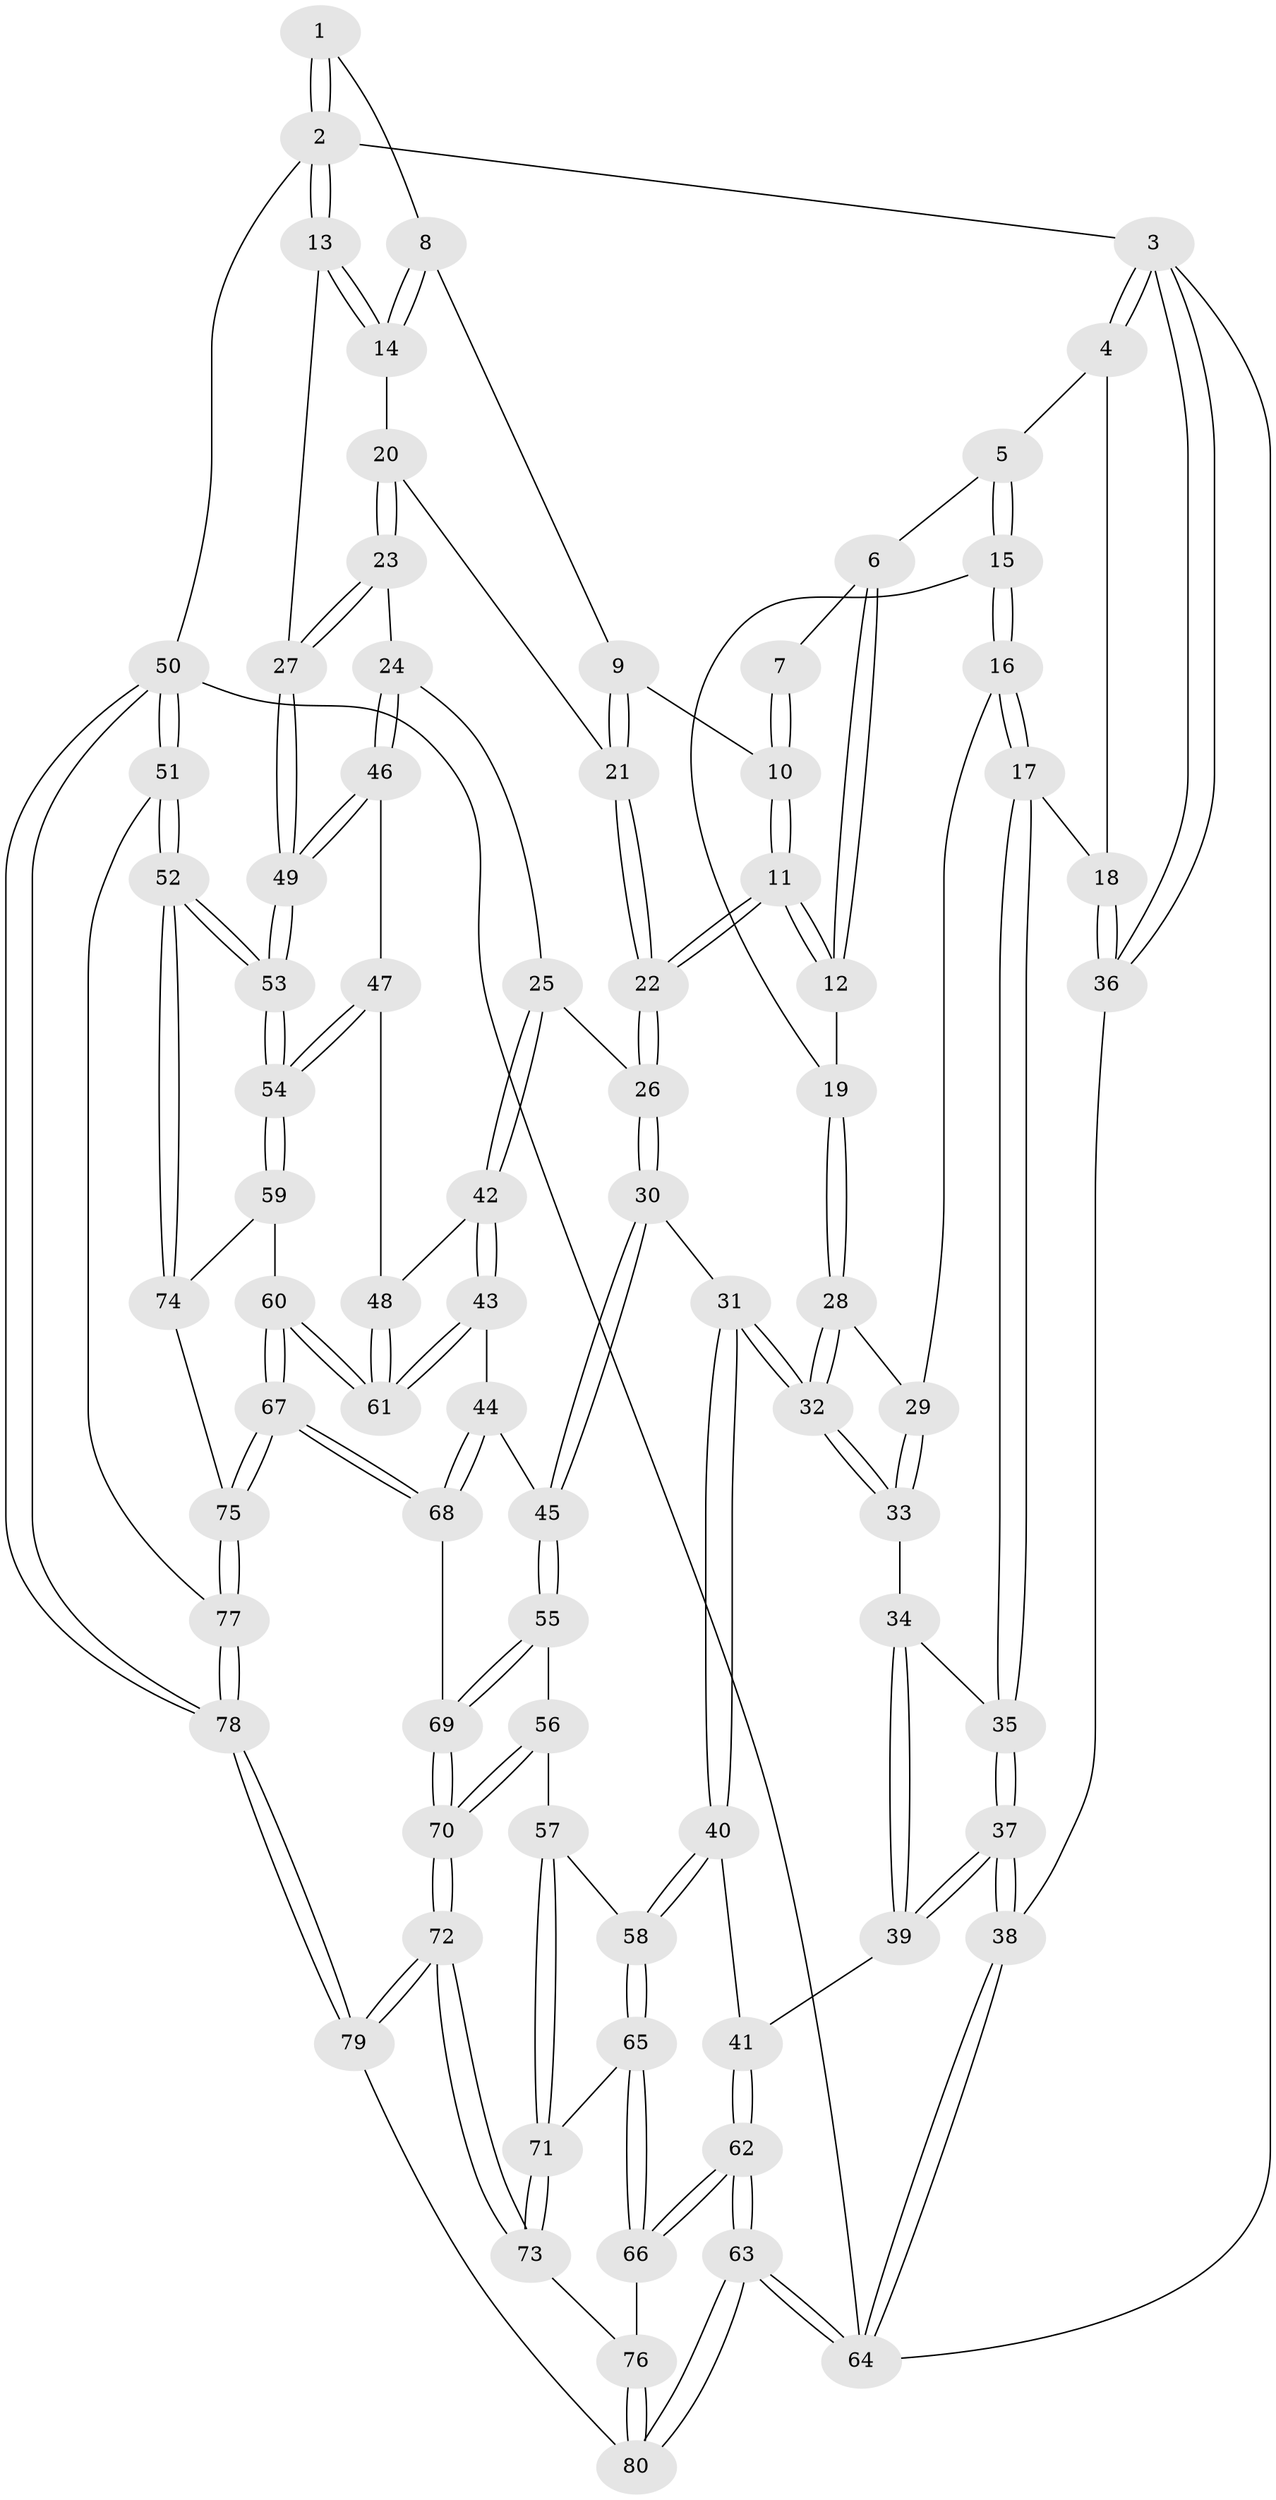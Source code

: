 // coarse degree distribution, {4: 0.3508771929824561, 3: 0.631578947368421, 2: 0.017543859649122806}
// Generated by graph-tools (version 1.1) at 2025/38/03/04/25 23:38:23]
// undirected, 80 vertices, 197 edges
graph export_dot {
  node [color=gray90,style=filled];
  1 [pos="+0.9376487375836541+0"];
  2 [pos="+1+0"];
  3 [pos="+0+0"];
  4 [pos="+0.1844765191378247+0"];
  5 [pos="+0.3103702127402928+0"];
  6 [pos="+0.43024571592585814+0"];
  7 [pos="+0.4933357101140816+0"];
  8 [pos="+0.8883422113842935+0"];
  9 [pos="+0.6666628978543263+0.07501683312619335"];
  10 [pos="+0.6252631623361432+0.06779540821183484"];
  11 [pos="+0.5505407573057355+0.20451575954105639"];
  12 [pos="+0.4814104511391051+0.16143393027719702"];
  13 [pos="+1+0.0457485659837867"];
  14 [pos="+0.8389712735688012+0.12675577974755703"];
  15 [pos="+0.2992786492544317+0.06967858739288284"];
  16 [pos="+0.21167235532340886+0.1878399676119946"];
  17 [pos="+0.1239901649854626+0.19496795240198084"];
  18 [pos="+0.12169524685901065+0.19347162534807727"];
  19 [pos="+0.38832633284421375+0.18258196466875834"];
  20 [pos="+0.8378000779601606+0.1306582195163927"];
  21 [pos="+0.7471625286082262+0.1416889413069614"];
  22 [pos="+0.6010471545711373+0.3145126348808529"];
  23 [pos="+0.880693249854519+0.21553721567587208"];
  24 [pos="+0.7527375239121478+0.3888869299047977"];
  25 [pos="+0.6322737007302078+0.3626028493673234"];
  26 [pos="+0.6032660906015671+0.3486142617196203"];
  27 [pos="+1+0.3085439424476995"];
  28 [pos="+0.37948305445202857+0.19825245391573385"];
  29 [pos="+0.22025752926985503+0.19563212169817634"];
  30 [pos="+0.434190153552045+0.44620946065108624"];
  31 [pos="+0.4096331981553364+0.44532153378648665"];
  32 [pos="+0.3437526077158772+0.3409919508698575"];
  33 [pos="+0.308166590299471+0.32310023862552156"];
  34 [pos="+0.184645804386155+0.3376036809334885"];
  35 [pos="+0.13519425411119337+0.2941735526065973"];
  36 [pos="+0+0.16688901035420137"];
  37 [pos="+0+0.5205662528131483"];
  38 [pos="+0+0.5218315529375126"];
  39 [pos="+0.1523682482926928+0.5291247344496436"];
  40 [pos="+0.2746324129004744+0.549694871626501"];
  41 [pos="+0.18333544185856335+0.539323605919585"];
  42 [pos="+0.6548040773196317+0.6265367127604945"];
  43 [pos="+0.6497796869224866+0.6345732248081872"];
  44 [pos="+0.6079278692409302+0.6620956421352926"];
  45 [pos="+0.5574656327110493+0.6752998218708255"];
  46 [pos="+0.8188433575178546+0.4604445697340206"];
  47 [pos="+0.8203245451633906+0.5049629222362354"];
  48 [pos="+0.8089432791812495+0.5304102335949002"];
  49 [pos="+1+0.3646584322170743"];
  50 [pos="+1+1"];
  51 [pos="+1+0.957519415933016"];
  52 [pos="+1+0.9154960882150398"];
  53 [pos="+1+0.7220718899718809"];
  54 [pos="+1+0.7059947436770547"];
  55 [pos="+0.5533886140469346+0.6832323806015596"];
  56 [pos="+0.5504301148846938+0.6886466255327681"];
  57 [pos="+0.5405392548288859+0.6969155208092995"];
  58 [pos="+0.29735055617334777+0.6442944043725333"];
  59 [pos="+0.9193513100750095+0.729367465804913"];
  60 [pos="+0.8300058339916903+0.7246831194036881"];
  61 [pos="+0.8253328905010757+0.7158031830809076"];
  62 [pos="+0.09066689411172169+1"];
  63 [pos="+0+1"];
  64 [pos="+0+1"];
  65 [pos="+0.2981008204582533+0.7480693183465249"];
  66 [pos="+0.24234844830707875+0.849076626591848"];
  67 [pos="+0.7742520723826564+0.7980788948415283"];
  68 [pos="+0.7534496641473807+0.799675944618275"];
  69 [pos="+0.7204978923120938+0.8170275802150605"];
  70 [pos="+0.6516266377527831+0.8574639358106123"];
  71 [pos="+0.48864776055672665+0.7639260466886564"];
  72 [pos="+0.6027679727759472+0.9693483385789031"];
  73 [pos="+0.4868758253057297+0.8054393753257468"];
  74 [pos="+0.8814283133669285+0.8811301121554544"];
  75 [pos="+0.8188608256861234+0.9030111898613247"];
  76 [pos="+0.4439483626041229+0.8483271446746699"];
  77 [pos="+0.8147936425860728+0.924820515066246"];
  78 [pos="+0.750815815302924+1"];
  79 [pos="+0.6031242081193285+1"];
  80 [pos="+0.39027124501644916+1"];
  1 -- 2;
  1 -- 2;
  1 -- 8;
  2 -- 3;
  2 -- 13;
  2 -- 13;
  2 -- 50;
  3 -- 4;
  3 -- 4;
  3 -- 36;
  3 -- 36;
  3 -- 64;
  4 -- 5;
  4 -- 18;
  5 -- 6;
  5 -- 15;
  5 -- 15;
  6 -- 7;
  6 -- 12;
  6 -- 12;
  7 -- 10;
  7 -- 10;
  8 -- 9;
  8 -- 14;
  8 -- 14;
  9 -- 10;
  9 -- 21;
  9 -- 21;
  10 -- 11;
  10 -- 11;
  11 -- 12;
  11 -- 12;
  11 -- 22;
  11 -- 22;
  12 -- 19;
  13 -- 14;
  13 -- 14;
  13 -- 27;
  14 -- 20;
  15 -- 16;
  15 -- 16;
  15 -- 19;
  16 -- 17;
  16 -- 17;
  16 -- 29;
  17 -- 18;
  17 -- 35;
  17 -- 35;
  18 -- 36;
  18 -- 36;
  19 -- 28;
  19 -- 28;
  20 -- 21;
  20 -- 23;
  20 -- 23;
  21 -- 22;
  21 -- 22;
  22 -- 26;
  22 -- 26;
  23 -- 24;
  23 -- 27;
  23 -- 27;
  24 -- 25;
  24 -- 46;
  24 -- 46;
  25 -- 26;
  25 -- 42;
  25 -- 42;
  26 -- 30;
  26 -- 30;
  27 -- 49;
  27 -- 49;
  28 -- 29;
  28 -- 32;
  28 -- 32;
  29 -- 33;
  29 -- 33;
  30 -- 31;
  30 -- 45;
  30 -- 45;
  31 -- 32;
  31 -- 32;
  31 -- 40;
  31 -- 40;
  32 -- 33;
  32 -- 33;
  33 -- 34;
  34 -- 35;
  34 -- 39;
  34 -- 39;
  35 -- 37;
  35 -- 37;
  36 -- 38;
  37 -- 38;
  37 -- 38;
  37 -- 39;
  37 -- 39;
  38 -- 64;
  38 -- 64;
  39 -- 41;
  40 -- 41;
  40 -- 58;
  40 -- 58;
  41 -- 62;
  41 -- 62;
  42 -- 43;
  42 -- 43;
  42 -- 48;
  43 -- 44;
  43 -- 61;
  43 -- 61;
  44 -- 45;
  44 -- 68;
  44 -- 68;
  45 -- 55;
  45 -- 55;
  46 -- 47;
  46 -- 49;
  46 -- 49;
  47 -- 48;
  47 -- 54;
  47 -- 54;
  48 -- 61;
  48 -- 61;
  49 -- 53;
  49 -- 53;
  50 -- 51;
  50 -- 51;
  50 -- 78;
  50 -- 78;
  50 -- 64;
  51 -- 52;
  51 -- 52;
  51 -- 77;
  52 -- 53;
  52 -- 53;
  52 -- 74;
  52 -- 74;
  53 -- 54;
  53 -- 54;
  54 -- 59;
  54 -- 59;
  55 -- 56;
  55 -- 69;
  55 -- 69;
  56 -- 57;
  56 -- 70;
  56 -- 70;
  57 -- 58;
  57 -- 71;
  57 -- 71;
  58 -- 65;
  58 -- 65;
  59 -- 60;
  59 -- 74;
  60 -- 61;
  60 -- 61;
  60 -- 67;
  60 -- 67;
  62 -- 63;
  62 -- 63;
  62 -- 66;
  62 -- 66;
  63 -- 64;
  63 -- 64;
  63 -- 80;
  63 -- 80;
  65 -- 66;
  65 -- 66;
  65 -- 71;
  66 -- 76;
  67 -- 68;
  67 -- 68;
  67 -- 75;
  67 -- 75;
  68 -- 69;
  69 -- 70;
  69 -- 70;
  70 -- 72;
  70 -- 72;
  71 -- 73;
  71 -- 73;
  72 -- 73;
  72 -- 73;
  72 -- 79;
  72 -- 79;
  73 -- 76;
  74 -- 75;
  75 -- 77;
  75 -- 77;
  76 -- 80;
  76 -- 80;
  77 -- 78;
  77 -- 78;
  78 -- 79;
  78 -- 79;
  79 -- 80;
}
